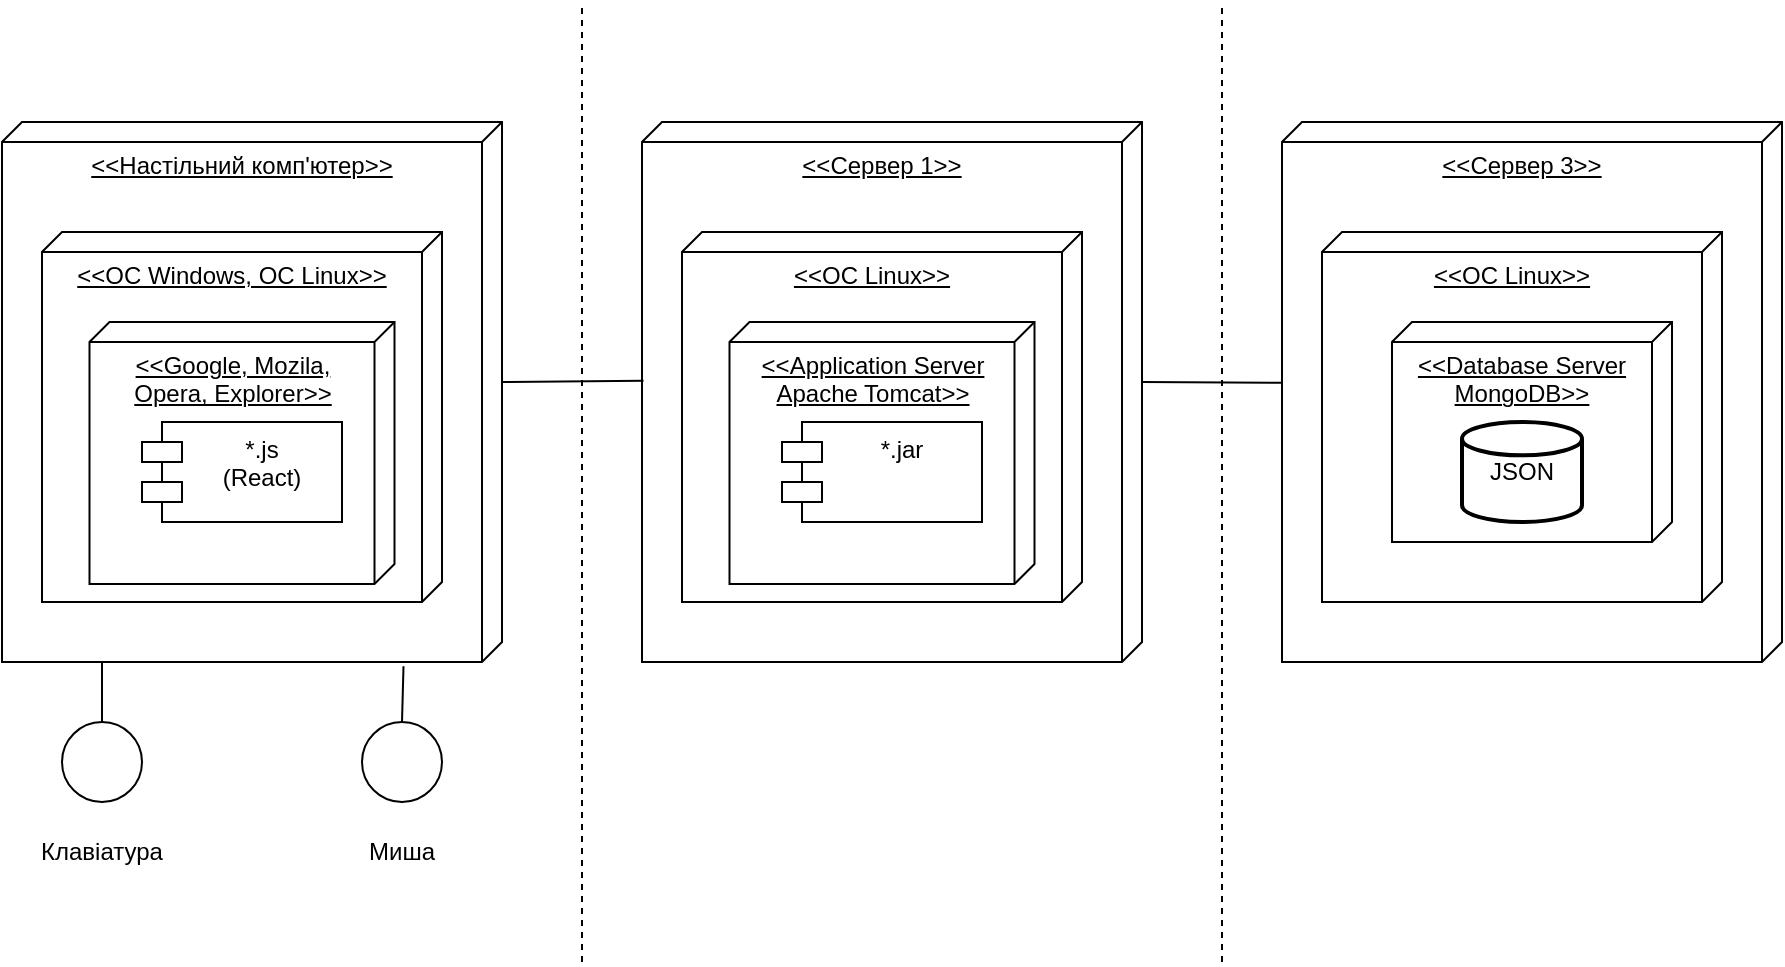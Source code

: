 <mxfile version="22.0.4" type="device">
  <diagram name="Страница — 1" id="k8pq9ZXVkBd7GwOQCwTw">
    <mxGraphModel dx="1049" dy="561" grid="1" gridSize="10" guides="1" tooltips="1" connect="1" arrows="1" fold="1" page="1" pageScale="1" pageWidth="827" pageHeight="1169" math="0" shadow="0">
      <root>
        <mxCell id="0" />
        <mxCell id="1" parent="0" />
        <mxCell id="2PYC8G_EpopgvcAmO5PE-2" value="&amp;lt;&amp;lt;Настільний комп&#39;ютер&amp;gt;&amp;gt;" style="verticalAlign=top;align=center;spacingTop=8;spacingLeft=2;spacingRight=12;shape=cube;size=10;direction=south;fontStyle=4;html=1;whiteSpace=wrap;movable=1;resizable=1;rotatable=1;deletable=1;editable=1;locked=0;connectable=1;" parent="1" vertex="1">
          <mxGeometry y="60" width="250" height="270" as="geometry" />
        </mxCell>
        <mxCell id="2PYC8G_EpopgvcAmO5PE-3" value="&amp;lt;&amp;lt;ОС Windows, OC Linux&amp;gt;&amp;gt;" style="verticalAlign=top;align=center;spacingTop=8;spacingLeft=2;spacingRight=12;shape=cube;size=10;direction=south;fontStyle=4;html=1;whiteSpace=wrap;movable=1;resizable=1;rotatable=1;deletable=1;editable=1;locked=0;connectable=1;" parent="1" vertex="1">
          <mxGeometry x="20" y="115" width="200" height="185" as="geometry" />
        </mxCell>
        <mxCell id="r6_Lnon5kRv82LdZoOvJ-3" value="&amp;lt;&amp;lt;Google, Mozila, Opera, Explorer&amp;gt;&amp;gt;" style="verticalAlign=top;align=center;spacingTop=8;spacingLeft=2;spacingRight=12;shape=cube;size=10;direction=south;fontStyle=4;html=1;whiteSpace=wrap;" vertex="1" parent="1">
          <mxGeometry x="43.75" y="160" width="152.5" height="131" as="geometry" />
        </mxCell>
        <mxCell id="2PYC8G_EpopgvcAmO5PE-4" value="*.js&lt;br&gt;(React)" style="shape=module;align=left;spacingLeft=20;align=center;verticalAlign=top;whiteSpace=wrap;html=1;movable=1;resizable=1;rotatable=1;deletable=1;editable=1;locked=0;connectable=1;" parent="1" vertex="1">
          <mxGeometry x="70" y="210" width="100" height="50" as="geometry" />
        </mxCell>
        <mxCell id="2PYC8G_EpopgvcAmO5PE-5" value="&amp;lt;&amp;lt;Сервер 1&amp;gt;&amp;gt;" style="verticalAlign=top;align=center;spacingTop=8;spacingLeft=2;spacingRight=12;shape=cube;size=10;direction=south;fontStyle=4;html=1;whiteSpace=wrap;" parent="1" vertex="1">
          <mxGeometry x="320" y="60" width="250" height="270" as="geometry" />
        </mxCell>
        <mxCell id="2PYC8G_EpopgvcAmO5PE-6" value="&amp;lt;&amp;lt;OC Linux&amp;gt;&amp;gt;" style="verticalAlign=top;align=center;spacingTop=8;spacingLeft=2;spacingRight=12;shape=cube;size=10;direction=south;fontStyle=4;html=1;whiteSpace=wrap;" parent="1" vertex="1">
          <mxGeometry x="340" y="115" width="200" height="185" as="geometry" />
        </mxCell>
        <mxCell id="r6_Lnon5kRv82LdZoOvJ-1" value="&amp;lt;&amp;lt;Application Server Apache Tomcat&amp;gt;&amp;gt;" style="verticalAlign=top;align=center;spacingTop=8;spacingLeft=2;spacingRight=12;shape=cube;size=10;direction=south;fontStyle=4;html=1;whiteSpace=wrap;" vertex="1" parent="1">
          <mxGeometry x="363.75" y="160" width="152.5" height="131" as="geometry" />
        </mxCell>
        <mxCell id="2PYC8G_EpopgvcAmO5PE-7" value="*.jar&lt;br&gt;" style="shape=module;align=left;spacingLeft=20;align=center;verticalAlign=top;whiteSpace=wrap;html=1;" parent="1" vertex="1">
          <mxGeometry x="390" y="210" width="100" height="50" as="geometry" />
        </mxCell>
        <mxCell id="2PYC8G_EpopgvcAmO5PE-8" value="&amp;lt;&amp;lt;Сервер 3&amp;gt;&amp;gt;" style="verticalAlign=top;align=center;spacingTop=8;spacingLeft=2;spacingRight=12;shape=cube;size=10;direction=south;fontStyle=4;html=1;whiteSpace=wrap;" parent="1" vertex="1">
          <mxGeometry x="640" y="60" width="250" height="270" as="geometry" />
        </mxCell>
        <mxCell id="2PYC8G_EpopgvcAmO5PE-9" value="&amp;lt;&amp;lt;OC Linux&amp;gt;&amp;gt;" style="verticalAlign=top;align=center;spacingTop=8;spacingLeft=2;spacingRight=12;shape=cube;size=10;direction=south;fontStyle=4;html=1;whiteSpace=wrap;" parent="1" vertex="1">
          <mxGeometry x="660" y="115" width="200" height="185" as="geometry" />
        </mxCell>
        <mxCell id="2PYC8G_EpopgvcAmO5PE-11" value="&amp;lt;&amp;lt;Database Server MongoDB&amp;gt;&amp;gt;" style="verticalAlign=top;align=center;spacingTop=8;spacingLeft=2;spacingRight=12;shape=cube;size=10;direction=south;fontStyle=4;html=1;whiteSpace=wrap;" parent="1" vertex="1">
          <mxGeometry x="695" y="160" width="140" height="110" as="geometry" />
        </mxCell>
        <mxCell id="2PYC8G_EpopgvcAmO5PE-13" value="JSON" style="strokeWidth=2;html=1;shape=mxgraph.flowchart.database;whiteSpace=wrap;" parent="1" vertex="1">
          <mxGeometry x="730" y="210" width="60" height="50" as="geometry" />
        </mxCell>
        <mxCell id="2PYC8G_EpopgvcAmO5PE-14" value="" style="verticalLabelPosition=bottom;verticalAlign=top;html=1;shape=mxgraph.flowchart.on-page_reference;" parent="1" vertex="1">
          <mxGeometry x="30" y="360" width="40" height="40" as="geometry" />
        </mxCell>
        <mxCell id="2PYC8G_EpopgvcAmO5PE-15" value="" style="verticalLabelPosition=bottom;verticalAlign=top;html=1;shape=mxgraph.flowchart.on-page_reference;" parent="1" vertex="1">
          <mxGeometry x="180" y="360" width="40" height="40" as="geometry" />
        </mxCell>
        <mxCell id="2PYC8G_EpopgvcAmO5PE-17" value="" style="endArrow=none;html=1;rounded=0;entryX=0.5;entryY=0;entryDx=0;entryDy=0;entryPerimeter=0;" parent="1" target="2PYC8G_EpopgvcAmO5PE-14" edge="1">
          <mxGeometry width="50" height="50" relative="1" as="geometry">
            <mxPoint x="50" y="330" as="sourcePoint" />
            <mxPoint x="530" y="230" as="targetPoint" />
          </mxGeometry>
        </mxCell>
        <mxCell id="2PYC8G_EpopgvcAmO5PE-19" value="" style="endArrow=none;html=1;rounded=0;exitX=0.5;exitY=0;exitDx=0;exitDy=0;exitPerimeter=0;entryX=1.008;entryY=0.197;entryDx=0;entryDy=0;entryPerimeter=0;" parent="1" source="2PYC8G_EpopgvcAmO5PE-15" target="2PYC8G_EpopgvcAmO5PE-2" edge="1">
          <mxGeometry width="50" height="50" relative="1" as="geometry">
            <mxPoint x="480" y="280" as="sourcePoint" />
            <mxPoint x="530" y="230" as="targetPoint" />
          </mxGeometry>
        </mxCell>
        <mxCell id="2PYC8G_EpopgvcAmO5PE-20" value="Клавіатура" style="text;html=1;strokeColor=none;fillColor=none;align=center;verticalAlign=middle;whiteSpace=wrap;rounded=0;" parent="1" vertex="1">
          <mxGeometry x="20" y="410" width="60" height="30" as="geometry" />
        </mxCell>
        <mxCell id="2PYC8G_EpopgvcAmO5PE-21" value="Миша" style="text;html=1;strokeColor=none;fillColor=none;align=center;verticalAlign=middle;whiteSpace=wrap;rounded=0;" parent="1" vertex="1">
          <mxGeometry x="170" y="410" width="60" height="30" as="geometry" />
        </mxCell>
        <mxCell id="2PYC8G_EpopgvcAmO5PE-22" value="" style="endArrow=none;dashed=1;html=1;rounded=0;" parent="1" edge="1">
          <mxGeometry width="50" height="50" relative="1" as="geometry">
            <mxPoint x="290" y="480" as="sourcePoint" />
            <mxPoint x="290" as="targetPoint" />
          </mxGeometry>
        </mxCell>
        <mxCell id="2PYC8G_EpopgvcAmO5PE-23" value="" style="endArrow=none;dashed=1;html=1;rounded=0;" parent="1" edge="1">
          <mxGeometry width="50" height="50" relative="1" as="geometry">
            <mxPoint x="610" y="480" as="sourcePoint" />
            <mxPoint x="610" as="targetPoint" />
          </mxGeometry>
        </mxCell>
        <mxCell id="2PYC8G_EpopgvcAmO5PE-24" value="" style="endArrow=none;html=1;rounded=0;exitX=0;exitY=0;exitDx=130;exitDy=0;exitPerimeter=0;entryX=0.479;entryY=0.997;entryDx=0;entryDy=0;entryPerimeter=0;" parent="1" source="2PYC8G_EpopgvcAmO5PE-2" target="2PYC8G_EpopgvcAmO5PE-5" edge="1">
          <mxGeometry width="50" height="50" relative="1" as="geometry">
            <mxPoint x="480" y="280" as="sourcePoint" />
            <mxPoint x="530" y="230" as="targetPoint" />
          </mxGeometry>
        </mxCell>
        <mxCell id="2PYC8G_EpopgvcAmO5PE-25" value="" style="endArrow=none;html=1;rounded=0;entryX=0;entryY=0;entryDx=130;entryDy=0;entryPerimeter=0;exitX=0.483;exitY=1;exitDx=0;exitDy=0;exitPerimeter=0;" parent="1" source="2PYC8G_EpopgvcAmO5PE-8" target="2PYC8G_EpopgvcAmO5PE-5" edge="1">
          <mxGeometry width="50" height="50" relative="1" as="geometry">
            <mxPoint x="480" y="280" as="sourcePoint" />
            <mxPoint x="530" y="230" as="targetPoint" />
          </mxGeometry>
        </mxCell>
      </root>
    </mxGraphModel>
  </diagram>
</mxfile>
